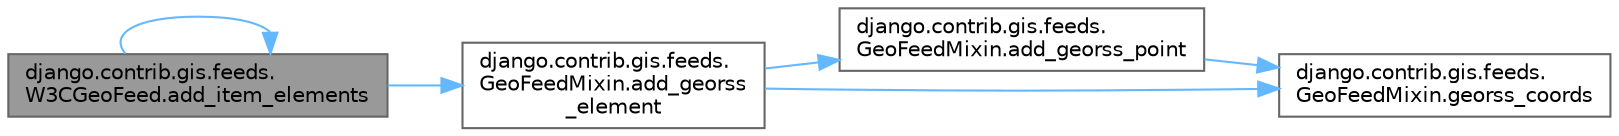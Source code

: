 digraph "django.contrib.gis.feeds.W3CGeoFeed.add_item_elements"
{
 // LATEX_PDF_SIZE
  bgcolor="transparent";
  edge [fontname=Helvetica,fontsize=10,labelfontname=Helvetica,labelfontsize=10];
  node [fontname=Helvetica,fontsize=10,shape=box,height=0.2,width=0.4];
  rankdir="LR";
  Node1 [id="Node000001",label="django.contrib.gis.feeds.\lW3CGeoFeed.add_item_elements",height=0.2,width=0.4,color="gray40", fillcolor="grey60", style="filled", fontcolor="black",tooltip=" "];
  Node1 -> Node2 [id="edge1_Node000001_Node000002",color="steelblue1",style="solid",tooltip=" "];
  Node2 [id="Node000002",label="django.contrib.gis.feeds.\lGeoFeedMixin.add_georss\l_element",height=0.2,width=0.4,color="grey40", fillcolor="white", style="filled",URL="$classdjango_1_1contrib_1_1gis_1_1feeds_1_1_geo_feed_mixin.html#a8f1786cc2901fa4da4d393cfaac0bb0f",tooltip=" "];
  Node2 -> Node3 [id="edge2_Node000002_Node000003",color="steelblue1",style="solid",tooltip=" "];
  Node3 [id="Node000003",label="django.contrib.gis.feeds.\lGeoFeedMixin.add_georss_point",height=0.2,width=0.4,color="grey40", fillcolor="white", style="filled",URL="$classdjango_1_1contrib_1_1gis_1_1feeds_1_1_geo_feed_mixin.html#a53f905d912c8c5296e921d666e50aec0",tooltip=" "];
  Node3 -> Node4 [id="edge3_Node000003_Node000004",color="steelblue1",style="solid",tooltip=" "];
  Node4 [id="Node000004",label="django.contrib.gis.feeds.\lGeoFeedMixin.georss_coords",height=0.2,width=0.4,color="grey40", fillcolor="white", style="filled",URL="$classdjango_1_1contrib_1_1gis_1_1feeds_1_1_geo_feed_mixin.html#ad0b596708213ca61026e5517cd1e7518",tooltip=" "];
  Node2 -> Node4 [id="edge4_Node000002_Node000004",color="steelblue1",style="solid",tooltip=" "];
  Node1 -> Node1 [id="edge5_Node000001_Node000001",color="steelblue1",style="solid",tooltip=" "];
}
